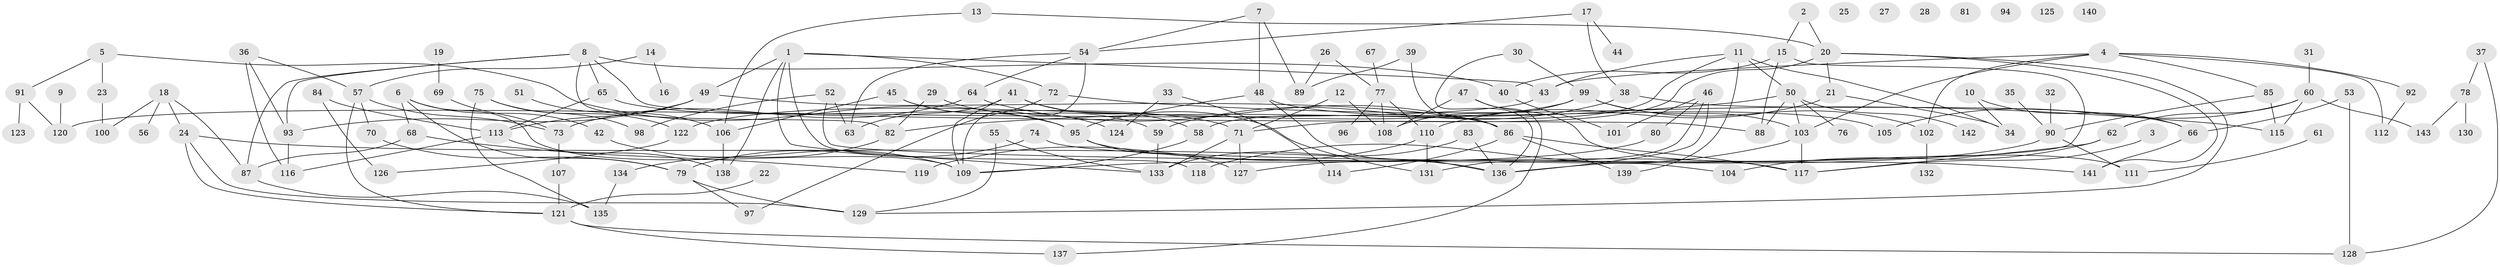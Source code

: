 // Generated by graph-tools (version 1.1) at 2025/49/03/09/25 03:49:07]
// undirected, 143 vertices, 202 edges
graph export_dot {
graph [start="1"]
  node [color=gray90,style=filled];
  1;
  2;
  3;
  4;
  5;
  6;
  7;
  8;
  9;
  10;
  11;
  12;
  13;
  14;
  15;
  16;
  17;
  18;
  19;
  20;
  21;
  22;
  23;
  24;
  25;
  26;
  27;
  28;
  29;
  30;
  31;
  32;
  33;
  34;
  35;
  36;
  37;
  38;
  39;
  40;
  41;
  42;
  43;
  44;
  45;
  46;
  47;
  48;
  49;
  50;
  51;
  52;
  53;
  54;
  55;
  56;
  57;
  58;
  59;
  60;
  61;
  62;
  63;
  64;
  65;
  66;
  67;
  68;
  69;
  70;
  71;
  72;
  73;
  74;
  75;
  76;
  77;
  78;
  79;
  80;
  81;
  82;
  83;
  84;
  85;
  86;
  87;
  88;
  89;
  90;
  91;
  92;
  93;
  94;
  95;
  96;
  97;
  98;
  99;
  100;
  101;
  102;
  103;
  104;
  105;
  106;
  107;
  108;
  109;
  110;
  111;
  112;
  113;
  114;
  115;
  116;
  117;
  118;
  119;
  120;
  121;
  122;
  123;
  124;
  125;
  126;
  127;
  128;
  129;
  130;
  131;
  132;
  133;
  134;
  135;
  136;
  137;
  138;
  139;
  140;
  141;
  142;
  143;
  1 -- 43;
  1 -- 49;
  1 -- 72;
  1 -- 118;
  1 -- 133;
  1 -- 138;
  2 -- 15;
  2 -- 20;
  3 -- 117;
  4 -- 43;
  4 -- 85;
  4 -- 92;
  4 -- 102;
  4 -- 103;
  4 -- 112;
  5 -- 23;
  5 -- 91;
  5 -- 95;
  6 -- 42;
  6 -- 68;
  6 -- 79;
  6 -- 109;
  7 -- 48;
  7 -- 54;
  7 -- 89;
  8 -- 40;
  8 -- 65;
  8 -- 82;
  8 -- 87;
  8 -- 88;
  8 -- 93;
  9 -- 120;
  10 -- 34;
  10 -- 66;
  11 -- 34;
  11 -- 43;
  11 -- 50;
  11 -- 58;
  11 -- 139;
  12 -- 71;
  12 -- 108;
  13 -- 20;
  13 -- 106;
  14 -- 16;
  14 -- 57;
  15 -- 40;
  15 -- 88;
  15 -- 136;
  17 -- 38;
  17 -- 44;
  17 -- 54;
  18 -- 24;
  18 -- 56;
  18 -- 87;
  18 -- 100;
  19 -- 69;
  20 -- 21;
  20 -- 71;
  20 -- 129;
  20 -- 141;
  21 -- 34;
  21 -- 110;
  22 -- 121;
  23 -- 100;
  24 -- 121;
  24 -- 129;
  24 -- 136;
  26 -- 77;
  26 -- 89;
  29 -- 59;
  29 -- 82;
  30 -- 99;
  30 -- 136;
  31 -- 60;
  32 -- 90;
  33 -- 114;
  33 -- 124;
  35 -- 90;
  36 -- 57;
  36 -- 93;
  36 -- 116;
  37 -- 78;
  37 -- 128;
  38 -- 59;
  38 -- 66;
  39 -- 86;
  39 -- 89;
  40 -- 101;
  41 -- 58;
  41 -- 63;
  41 -- 109;
  41 -- 131;
  42 -- 109;
  43 -- 120;
  45 -- 95;
  45 -- 106;
  45 -- 124;
  46 -- 80;
  46 -- 101;
  46 -- 131;
  46 -- 136;
  47 -- 108;
  47 -- 111;
  47 -- 137;
  48 -- 95;
  48 -- 105;
  48 -- 136;
  49 -- 86;
  49 -- 93;
  49 -- 113;
  50 -- 76;
  50 -- 82;
  50 -- 88;
  50 -- 103;
  50 -- 142;
  51 -- 106;
  52 -- 63;
  52 -- 98;
  52 -- 104;
  53 -- 66;
  53 -- 128;
  54 -- 63;
  54 -- 64;
  54 -- 109;
  55 -- 129;
  55 -- 133;
  57 -- 70;
  57 -- 73;
  57 -- 121;
  58 -- 109;
  59 -- 133;
  60 -- 62;
  60 -- 105;
  60 -- 115;
  60 -- 143;
  61 -- 111;
  62 -- 104;
  62 -- 117;
  64 -- 73;
  64 -- 86;
  65 -- 71;
  65 -- 113;
  66 -- 141;
  67 -- 77;
  68 -- 87;
  68 -- 119;
  69 -- 73;
  70 -- 79;
  71 -- 127;
  71 -- 133;
  72 -- 97;
  72 -- 115;
  73 -- 107;
  74 -- 79;
  74 -- 141;
  75 -- 98;
  75 -- 122;
  75 -- 135;
  77 -- 96;
  77 -- 108;
  77 -- 110;
  78 -- 130;
  78 -- 143;
  79 -- 97;
  79 -- 129;
  80 -- 109;
  82 -- 134;
  83 -- 133;
  83 -- 136;
  84 -- 113;
  84 -- 126;
  85 -- 90;
  85 -- 115;
  86 -- 114;
  86 -- 117;
  86 -- 139;
  87 -- 135;
  90 -- 111;
  90 -- 127;
  91 -- 120;
  91 -- 123;
  92 -- 112;
  93 -- 116;
  95 -- 117;
  95 -- 127;
  99 -- 102;
  99 -- 103;
  99 -- 108;
  99 -- 122;
  102 -- 132;
  103 -- 117;
  103 -- 118;
  106 -- 138;
  107 -- 121;
  110 -- 119;
  110 -- 131;
  113 -- 116;
  113 -- 138;
  121 -- 128;
  121 -- 137;
  122 -- 126;
  134 -- 135;
}
